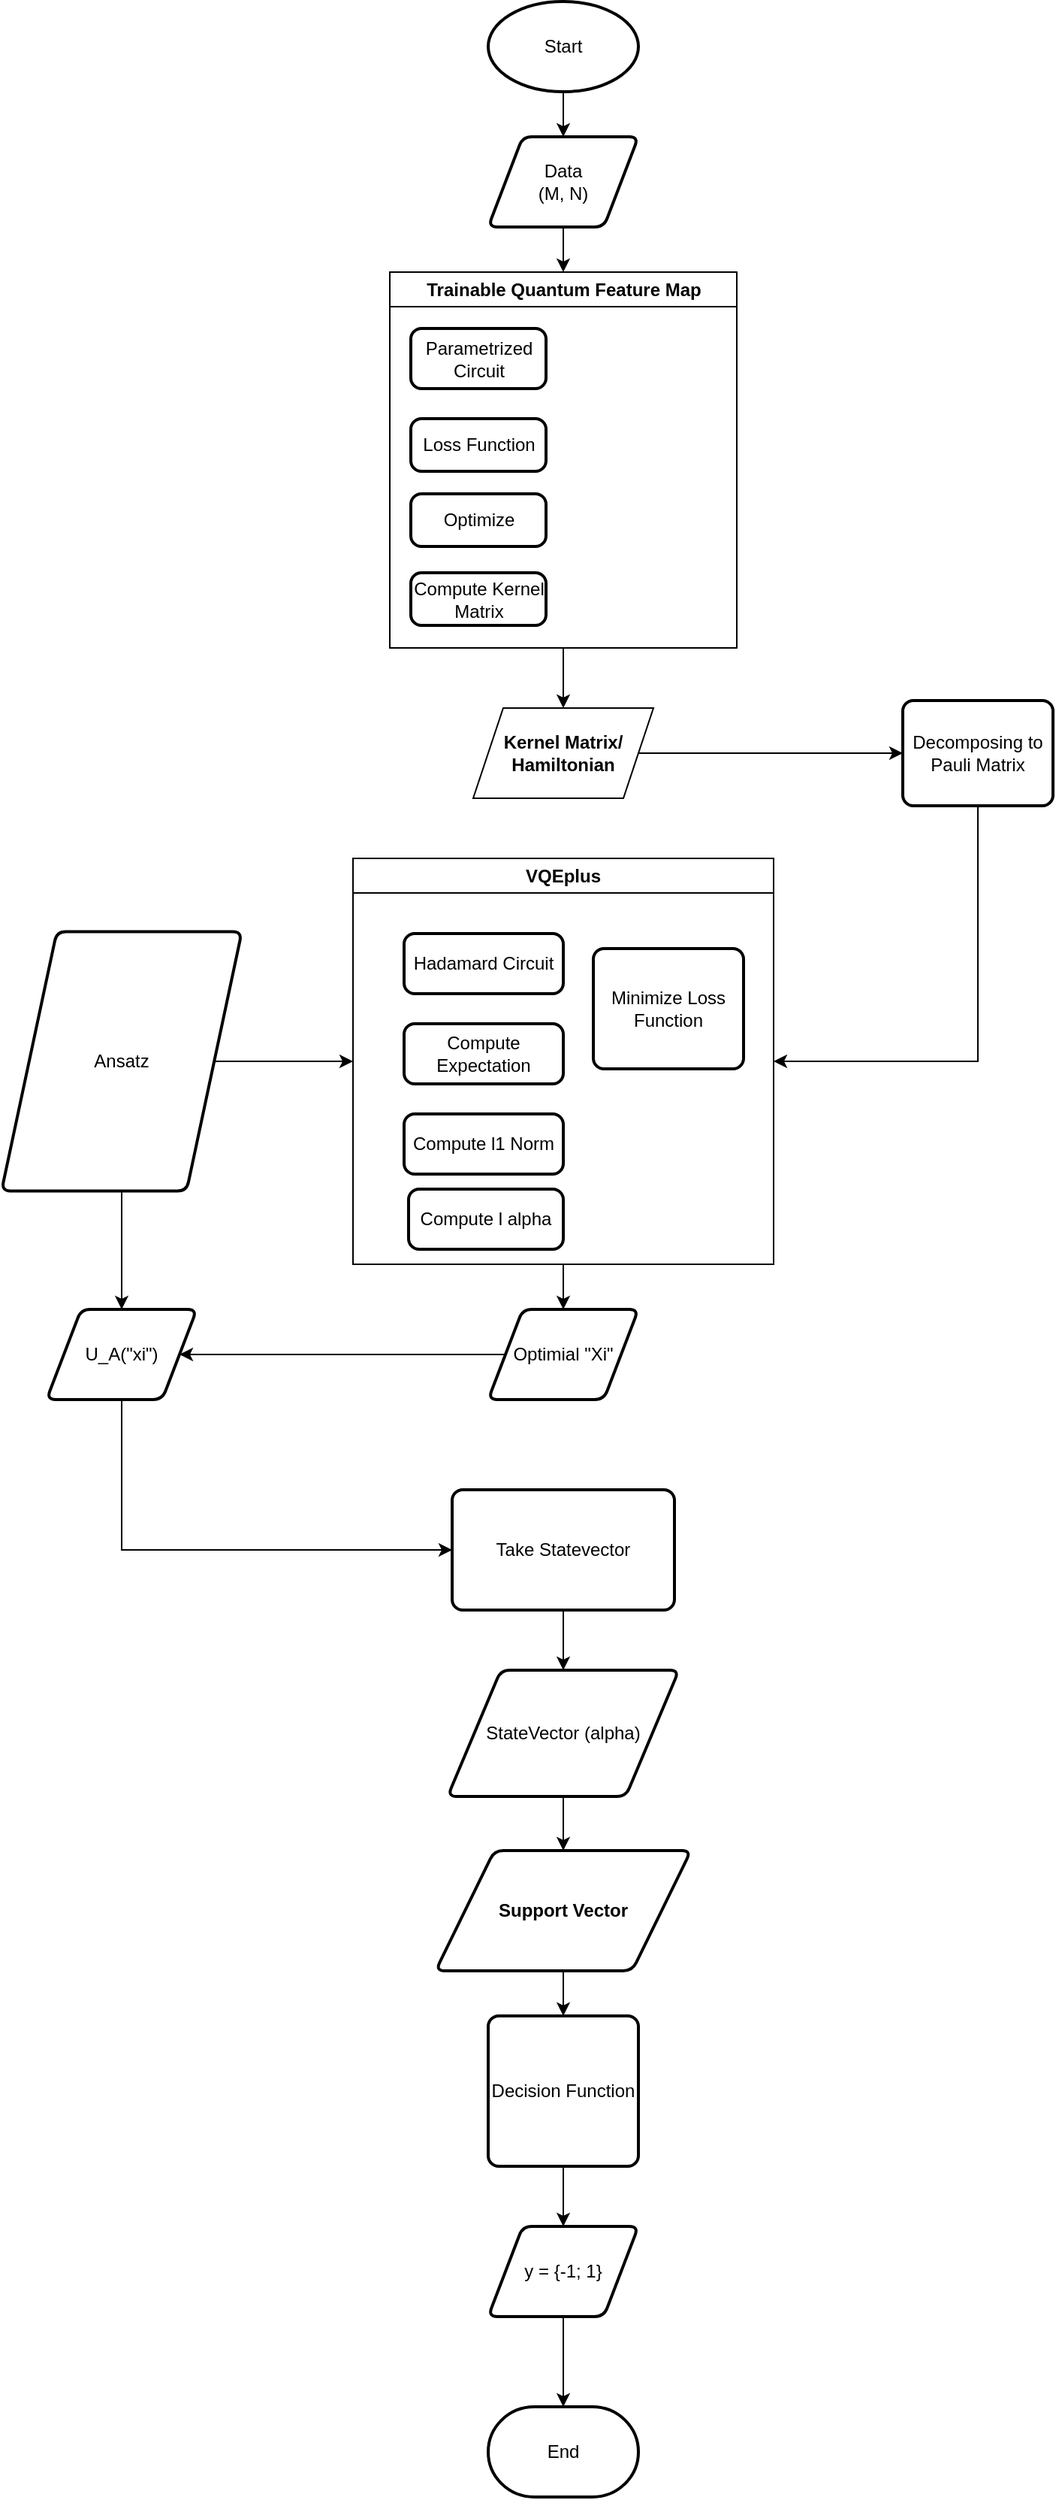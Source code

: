<mxfile version="28.1.2">
  <diagram name="Trang-1" id="kikPd4QXjJkxKganKrWe">
    <mxGraphModel dx="1042" dy="623" grid="1" gridSize="10" guides="1" tooltips="1" connect="1" arrows="1" fold="1" page="1" pageScale="1" pageWidth="413" pageHeight="583" math="0" shadow="0">
      <root>
        <mxCell id="0" />
        <mxCell id="1" parent="0" />
        <mxCell id="MB20FCoI7DoMV8oSUzf_-36" style="edgeStyle=orthogonalEdgeStyle;rounded=0;orthogonalLoop=1;jettySize=auto;html=1;entryX=0.5;entryY=0;entryDx=0;entryDy=0;" edge="1" parent="1" source="MB20FCoI7DoMV8oSUzf_-3" target="MB20FCoI7DoMV8oSUzf_-4">
          <mxGeometry relative="1" as="geometry" />
        </mxCell>
        <mxCell id="MB20FCoI7DoMV8oSUzf_-3" value="Start" style="strokeWidth=2;html=1;shape=mxgraph.flowchart.start_1;whiteSpace=wrap;" vertex="1" parent="1">
          <mxGeometry x="364" y="30" width="100" height="60" as="geometry" />
        </mxCell>
        <mxCell id="MB20FCoI7DoMV8oSUzf_-37" style="edgeStyle=orthogonalEdgeStyle;rounded=0;orthogonalLoop=1;jettySize=auto;html=1;" edge="1" parent="1" source="MB20FCoI7DoMV8oSUzf_-4" target="MB20FCoI7DoMV8oSUzf_-26">
          <mxGeometry relative="1" as="geometry" />
        </mxCell>
        <mxCell id="MB20FCoI7DoMV8oSUzf_-4" value="Data&lt;div&gt;(M, N)&lt;/div&gt;" style="shape=parallelogram;html=1;strokeWidth=2;perimeter=parallelogramPerimeter;whiteSpace=wrap;rounded=1;arcSize=12;size=0.23;" vertex="1" parent="1">
          <mxGeometry x="364" y="120" width="100" height="60" as="geometry" />
        </mxCell>
        <mxCell id="MB20FCoI7DoMV8oSUzf_-63" style="edgeStyle=orthogonalEdgeStyle;rounded=0;orthogonalLoop=1;jettySize=auto;html=1;entryX=0;entryY=0.5;entryDx=0;entryDy=0;" edge="1" parent="1" source="MB20FCoI7DoMV8oSUzf_-19" target="MB20FCoI7DoMV8oSUzf_-23">
          <mxGeometry relative="1" as="geometry" />
        </mxCell>
        <mxCell id="MB20FCoI7DoMV8oSUzf_-19" value="Kernel Matrix/ Hamiltonian" style="shape=parallelogram;perimeter=parallelogramPerimeter;whiteSpace=wrap;html=1;fixedSize=1;fontStyle=1;startSize=0;" vertex="1" parent="1">
          <mxGeometry x="354" y="500" width="120" height="60" as="geometry" />
        </mxCell>
        <mxCell id="MB20FCoI7DoMV8oSUzf_-41" style="edgeStyle=orthogonalEdgeStyle;rounded=0;orthogonalLoop=1;jettySize=auto;html=1;entryX=1;entryY=0.5;entryDx=0;entryDy=0;exitX=0.5;exitY=1;exitDx=0;exitDy=0;" edge="1" parent="1" source="MB20FCoI7DoMV8oSUzf_-23" target="MB20FCoI7DoMV8oSUzf_-28">
          <mxGeometry relative="1" as="geometry">
            <mxPoint x="630" y="790" as="targetPoint" />
          </mxGeometry>
        </mxCell>
        <mxCell id="MB20FCoI7DoMV8oSUzf_-23" value="Decomposing to Pauli Matrix" style="rounded=1;whiteSpace=wrap;html=1;absoluteArcSize=1;arcSize=14;strokeWidth=2;" vertex="1" parent="1">
          <mxGeometry x="640" y="495" width="100" height="70" as="geometry" />
        </mxCell>
        <mxCell id="MB20FCoI7DoMV8oSUzf_-38" style="edgeStyle=orthogonalEdgeStyle;rounded=0;orthogonalLoop=1;jettySize=auto;html=1;entryX=0.5;entryY=0;entryDx=0;entryDy=0;" edge="1" parent="1" source="MB20FCoI7DoMV8oSUzf_-26" target="MB20FCoI7DoMV8oSUzf_-19">
          <mxGeometry relative="1" as="geometry" />
        </mxCell>
        <mxCell id="MB20FCoI7DoMV8oSUzf_-26" value="Trainable Quantum Feature Map" style="swimlane;whiteSpace=wrap;html=1;" vertex="1" parent="1">
          <mxGeometry x="298.5" y="210" width="231" height="250" as="geometry" />
        </mxCell>
        <mxCell id="MB20FCoI7DoMV8oSUzf_-13" value="Compute Kernel Matrix" style="rounded=1;whiteSpace=wrap;html=1;absoluteArcSize=1;arcSize=14;strokeWidth=2;" vertex="1" parent="MB20FCoI7DoMV8oSUzf_-26">
          <mxGeometry x="14" y="200" width="90" height="35" as="geometry" />
        </mxCell>
        <mxCell id="MB20FCoI7DoMV8oSUzf_-12" value="Optimize" style="rounded=1;whiteSpace=wrap;html=1;absoluteArcSize=1;arcSize=14;strokeWidth=2;" vertex="1" parent="MB20FCoI7DoMV8oSUzf_-26">
          <mxGeometry x="14" y="147.5" width="90" height="35" as="geometry" />
        </mxCell>
        <mxCell id="MB20FCoI7DoMV8oSUzf_-11" value="Loss Function" style="rounded=1;whiteSpace=wrap;html=1;absoluteArcSize=1;arcSize=14;strokeWidth=2;" vertex="1" parent="MB20FCoI7DoMV8oSUzf_-26">
          <mxGeometry x="14" y="97.5" width="90" height="35" as="geometry" />
        </mxCell>
        <mxCell id="MB20FCoI7DoMV8oSUzf_-27" value="Parametrized Circuit" style="rounded=1;whiteSpace=wrap;html=1;absoluteArcSize=1;arcSize=14;strokeWidth=2;" vertex="1" parent="MB20FCoI7DoMV8oSUzf_-26">
          <mxGeometry x="14" y="37.5" width="90" height="40" as="geometry" />
        </mxCell>
        <mxCell id="MB20FCoI7DoMV8oSUzf_-49" style="edgeStyle=orthogonalEdgeStyle;rounded=0;orthogonalLoop=1;jettySize=auto;html=1;entryX=0.5;entryY=0;entryDx=0;entryDy=0;" edge="1" parent="1" source="MB20FCoI7DoMV8oSUzf_-28" target="MB20FCoI7DoMV8oSUzf_-34">
          <mxGeometry relative="1" as="geometry" />
        </mxCell>
        <mxCell id="MB20FCoI7DoMV8oSUzf_-28" value="VQEplus" style="swimlane;whiteSpace=wrap;html=1;fontStyle=1" vertex="1" parent="1">
          <mxGeometry x="274" y="600" width="280" height="270" as="geometry" />
        </mxCell>
        <mxCell id="MB20FCoI7DoMV8oSUzf_-31" value="Hadamard Circuit" style="rounded=1;whiteSpace=wrap;html=1;absoluteArcSize=1;arcSize=14;strokeWidth=2;" vertex="1" parent="MB20FCoI7DoMV8oSUzf_-28">
          <mxGeometry x="34" y="50" width="106" height="40" as="geometry" />
        </mxCell>
        <mxCell id="MB20FCoI7DoMV8oSUzf_-30" value="Compute Expectation" style="rounded=1;whiteSpace=wrap;html=1;absoluteArcSize=1;arcSize=14;strokeWidth=2;" vertex="1" parent="MB20FCoI7DoMV8oSUzf_-28">
          <mxGeometry x="34" y="110" width="106" height="40" as="geometry" />
        </mxCell>
        <mxCell id="MB20FCoI7DoMV8oSUzf_-29" value="Compute l1 Norm" style="rounded=1;whiteSpace=wrap;html=1;absoluteArcSize=1;arcSize=14;strokeWidth=2;" vertex="1" parent="MB20FCoI7DoMV8oSUzf_-28">
          <mxGeometry x="34" y="170" width="106" height="40" as="geometry" />
        </mxCell>
        <mxCell id="MB20FCoI7DoMV8oSUzf_-32" value="Compute l alpha" style="rounded=1;whiteSpace=wrap;html=1;absoluteArcSize=1;arcSize=14;strokeWidth=2;" vertex="1" parent="MB20FCoI7DoMV8oSUzf_-28">
          <mxGeometry x="37" y="220" width="103" height="40" as="geometry" />
        </mxCell>
        <mxCell id="MB20FCoI7DoMV8oSUzf_-33" value="Minimize Loss Function" style="rounded=1;whiteSpace=wrap;html=1;absoluteArcSize=1;arcSize=14;strokeWidth=2;" vertex="1" parent="MB20FCoI7DoMV8oSUzf_-28">
          <mxGeometry x="160" y="60" width="100" height="80" as="geometry" />
        </mxCell>
        <mxCell id="MB20FCoI7DoMV8oSUzf_-64" style="edgeStyle=orthogonalEdgeStyle;rounded=0;orthogonalLoop=1;jettySize=auto;html=1;entryX=1;entryY=0.5;entryDx=0;entryDy=0;" edge="1" parent="1" source="MB20FCoI7DoMV8oSUzf_-34" target="MB20FCoI7DoMV8oSUzf_-47">
          <mxGeometry relative="1" as="geometry" />
        </mxCell>
        <mxCell id="MB20FCoI7DoMV8oSUzf_-34" value="Optimial &quot;Xi&quot;" style="shape=parallelogram;html=1;strokeWidth=2;perimeter=parallelogramPerimeter;whiteSpace=wrap;rounded=1;arcSize=12;size=0.23;" vertex="1" parent="1">
          <mxGeometry x="364" y="900" width="100" height="60" as="geometry" />
        </mxCell>
        <mxCell id="MB20FCoI7DoMV8oSUzf_-42" style="edgeStyle=orthogonalEdgeStyle;rounded=0;orthogonalLoop=1;jettySize=auto;html=1;entryX=0;entryY=0.5;entryDx=0;entryDy=0;" edge="1" parent="1" source="MB20FCoI7DoMV8oSUzf_-35" target="MB20FCoI7DoMV8oSUzf_-28">
          <mxGeometry relative="1" as="geometry" />
        </mxCell>
        <mxCell id="MB20FCoI7DoMV8oSUzf_-48" style="edgeStyle=orthogonalEdgeStyle;rounded=0;orthogonalLoop=1;jettySize=auto;html=1;" edge="1" parent="1" source="MB20FCoI7DoMV8oSUzf_-35" target="MB20FCoI7DoMV8oSUzf_-47">
          <mxGeometry relative="1" as="geometry" />
        </mxCell>
        <mxCell id="MB20FCoI7DoMV8oSUzf_-35" value="Ansatz" style="shape=parallelogram;html=1;strokeWidth=2;perimeter=parallelogramPerimeter;whiteSpace=wrap;rounded=1;arcSize=12;size=0.23;" vertex="1" parent="1">
          <mxGeometry x="40" y="648.75" width="160" height="172.5" as="geometry" />
        </mxCell>
        <mxCell id="MB20FCoI7DoMV8oSUzf_-66" style="edgeStyle=orthogonalEdgeStyle;rounded=0;orthogonalLoop=1;jettySize=auto;html=1;entryX=0;entryY=0.5;entryDx=0;entryDy=0;" edge="1" parent="1" source="MB20FCoI7DoMV8oSUzf_-47" target="MB20FCoI7DoMV8oSUzf_-54">
          <mxGeometry relative="1" as="geometry">
            <Array as="points">
              <mxPoint x="120" y="1060" />
            </Array>
          </mxGeometry>
        </mxCell>
        <mxCell id="MB20FCoI7DoMV8oSUzf_-47" value="U_A(&quot;xi&quot;)" style="shape=parallelogram;html=1;strokeWidth=2;perimeter=parallelogramPerimeter;whiteSpace=wrap;rounded=1;arcSize=12;size=0.23;" vertex="1" parent="1">
          <mxGeometry x="70" y="900" width="100" height="60" as="geometry" />
        </mxCell>
        <mxCell id="MB20FCoI7DoMV8oSUzf_-56" style="edgeStyle=orthogonalEdgeStyle;rounded=0;orthogonalLoop=1;jettySize=auto;html=1;" edge="1" parent="1" source="MB20FCoI7DoMV8oSUzf_-54" target="MB20FCoI7DoMV8oSUzf_-55">
          <mxGeometry relative="1" as="geometry" />
        </mxCell>
        <mxCell id="MB20FCoI7DoMV8oSUzf_-54" value="Take Statevector" style="rounded=1;whiteSpace=wrap;html=1;absoluteArcSize=1;arcSize=14;strokeWidth=2;" vertex="1" parent="1">
          <mxGeometry x="340" y="1020" width="148" height="80" as="geometry" />
        </mxCell>
        <mxCell id="MB20FCoI7DoMV8oSUzf_-57" style="edgeStyle=orthogonalEdgeStyle;rounded=0;orthogonalLoop=1;jettySize=auto;html=1;" edge="1" parent="1" source="MB20FCoI7DoMV8oSUzf_-55" target="MB20FCoI7DoMV8oSUzf_-58">
          <mxGeometry relative="1" as="geometry">
            <mxPoint x="414" y="1390" as="targetPoint" />
          </mxGeometry>
        </mxCell>
        <mxCell id="MB20FCoI7DoMV8oSUzf_-55" value="StateVector (alpha)" style="shape=parallelogram;html=1;strokeWidth=2;perimeter=parallelogramPerimeter;whiteSpace=wrap;rounded=1;arcSize=12;size=0.23;" vertex="1" parent="1">
          <mxGeometry x="337" y="1140" width="154" height="84" as="geometry" />
        </mxCell>
        <mxCell id="MB20FCoI7DoMV8oSUzf_-60" style="edgeStyle=orthogonalEdgeStyle;rounded=0;orthogonalLoop=1;jettySize=auto;html=1;" edge="1" parent="1" source="MB20FCoI7DoMV8oSUzf_-58" target="MB20FCoI7DoMV8oSUzf_-59">
          <mxGeometry relative="1" as="geometry" />
        </mxCell>
        <mxCell id="MB20FCoI7DoMV8oSUzf_-58" value="&lt;b&gt;Support Vector&lt;/b&gt;" style="shape=parallelogram;html=1;strokeWidth=2;perimeter=parallelogramPerimeter;whiteSpace=wrap;rounded=1;arcSize=12;size=0.23;" vertex="1" parent="1">
          <mxGeometry x="329" y="1260" width="170" height="80" as="geometry" />
        </mxCell>
        <mxCell id="MB20FCoI7DoMV8oSUzf_-68" style="edgeStyle=orthogonalEdgeStyle;rounded=0;orthogonalLoop=1;jettySize=auto;html=1;entryX=0.5;entryY=0;entryDx=0;entryDy=0;" edge="1" parent="1" source="MB20FCoI7DoMV8oSUzf_-59" target="MB20FCoI7DoMV8oSUzf_-62">
          <mxGeometry relative="1" as="geometry" />
        </mxCell>
        <mxCell id="MB20FCoI7DoMV8oSUzf_-59" value="Decision Function" style="rounded=1;whiteSpace=wrap;html=1;absoluteArcSize=1;arcSize=14;strokeWidth=2;" vertex="1" parent="1">
          <mxGeometry x="364" y="1370" width="100" height="100" as="geometry" />
        </mxCell>
        <mxCell id="MB20FCoI7DoMV8oSUzf_-70" style="edgeStyle=orthogonalEdgeStyle;rounded=0;orthogonalLoop=1;jettySize=auto;html=1;" edge="1" parent="1" source="MB20FCoI7DoMV8oSUzf_-62" target="MB20FCoI7DoMV8oSUzf_-69">
          <mxGeometry relative="1" as="geometry" />
        </mxCell>
        <mxCell id="MB20FCoI7DoMV8oSUzf_-62" value="y = {-1; 1}" style="shape=parallelogram;html=1;strokeWidth=2;perimeter=parallelogramPerimeter;whiteSpace=wrap;rounded=1;arcSize=12;size=0.23;" vertex="1" parent="1">
          <mxGeometry x="364" y="1510" width="100" height="60" as="geometry" />
        </mxCell>
        <mxCell id="MB20FCoI7DoMV8oSUzf_-69" value="End" style="strokeWidth=2;html=1;shape=mxgraph.flowchart.terminator;whiteSpace=wrap;" vertex="1" parent="1">
          <mxGeometry x="364" y="1630" width="100" height="60" as="geometry" />
        </mxCell>
      </root>
    </mxGraphModel>
  </diagram>
</mxfile>
